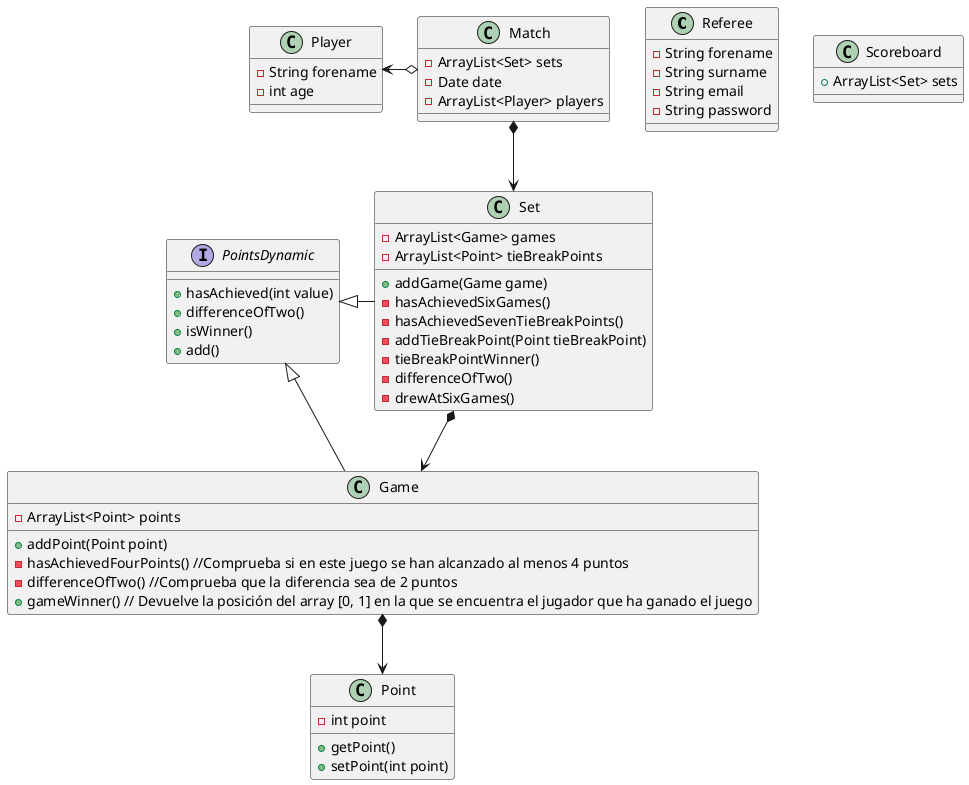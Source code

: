 @startuml
'https://plantuml.com/sequence-diagram

class Referee {
- String forename
- String surname
- String email
- String password
}

class Player {
- String forename
- int age
}

class Match {
- ArrayList<Set> sets
- Date date
- ArrayList<Player> players
}

class Game {
- ArrayList<Point> points
+ addPoint(Point point)
- hasAchievedFourPoints() //Comprueba si en este juego se han alcanzado al menos 4 puntos
- differenceOfTwo() //Comprueba que la diferencia sea de 2 puntos
+ gameWinner() // Devuelve la posición del array [0, 1] en la que se encuentra el jugador que ha ganado el juego
}

class Point {
- int point
+ getPoint()
+ setPoint(int point)
}

class Set {
- ArrayList<Game> games
- ArrayList<Point> tieBreakPoints
+ addGame(Game game)
- hasAchievedSixGames()
- hasAchievedSevenTieBreakPoints()
- addTieBreakPoint(Point tieBreakPoint)
- tieBreakPointWinner()
- differenceOfTwo()
- drewAtSixGames()
}

class Scoreboard {
+ ArrayList<Set> sets
}

interface PointsDynamic {
+ hasAchieved(int value)
+ differenceOfTwo()
+ isWinner()
+ add()
}

Match *-down-> Set
Match o-left-> Player
Set *-down-> Game
Game *-down-> Point
PointsDynamic <|-right- Game
PointsDynamic <|-right- Set
@enduml